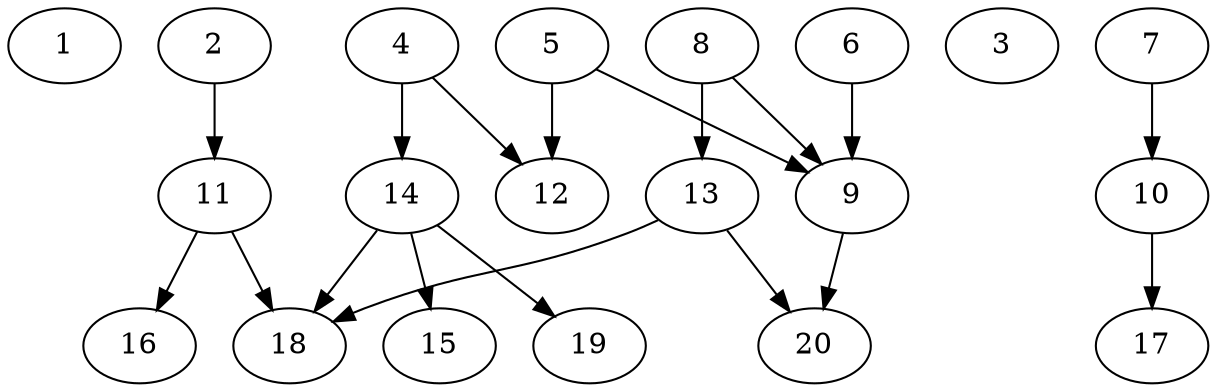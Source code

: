 // DAG automatically generated by daggen at Wed Jul 24 22:02:40 2019
// ./daggen --dot -n 20 --ccr 0.3 --fat 0.6 --regular 0.5 --density 0.5 --mindata 5242880 --maxdata 52428800 
digraph G {
  1 [size="73656320", alpha="0.14", expect_size="22096896"] 
  2 [size="79858347", alpha="0.05", expect_size="23957504"] 
  2 -> 11 [size ="23957504"]
  3 [size="82121387", alpha="0.07", expect_size="24636416"] 
  4 [size="47796907", alpha="0.19", expect_size="14339072"] 
  4 -> 12 [size ="14339072"]
  4 -> 14 [size ="14339072"]
  5 [size="148346880", alpha="0.04", expect_size="44504064"] 
  5 -> 9 [size ="44504064"]
  5 -> 12 [size ="44504064"]
  6 [size="78936747", alpha="0.16", expect_size="23681024"] 
  6 -> 9 [size ="23681024"]
  7 [size="90299733", alpha="0.08", expect_size="27089920"] 
  7 -> 10 [size ="27089920"]
  8 [size="173079893", alpha="0.12", expect_size="51923968"] 
  8 -> 9 [size ="51923968"]
  8 -> 13 [size ="51923968"]
  9 [size="115247787", alpha="0.17", expect_size="34574336"] 
  9 -> 20 [size ="34574336"]
  10 [size="61607253", alpha="0.11", expect_size="18482176"] 
  10 -> 17 [size ="18482176"]
  11 [size="146585600", alpha="0.02", expect_size="43975680"] 
  11 -> 16 [size ="43975680"]
  11 -> 18 [size ="43975680"]
  12 [size="102232747", alpha="0.20", expect_size="30669824"] 
  13 [size="138437973", alpha="0.13", expect_size="41531392"] 
  13 -> 18 [size ="41531392"]
  13 -> 20 [size ="41531392"]
  14 [size="33450667", alpha="0.00", expect_size="10035200"] 
  14 -> 15 [size ="10035200"]
  14 -> 18 [size ="10035200"]
  14 -> 19 [size ="10035200"]
  15 [size="26900480", alpha="0.00", expect_size="8070144"] 
  16 [size="59204267", alpha="0.02", expect_size="17761280"] 
  17 [size="26282667", alpha="0.05", expect_size="7884800"] 
  18 [size="90112000", alpha="0.17", expect_size="27033600"] 
  19 [size="26221227", alpha="0.17", expect_size="7866368"] 
  20 [size="163061760", alpha="0.14", expect_size="48918528"] 
}

